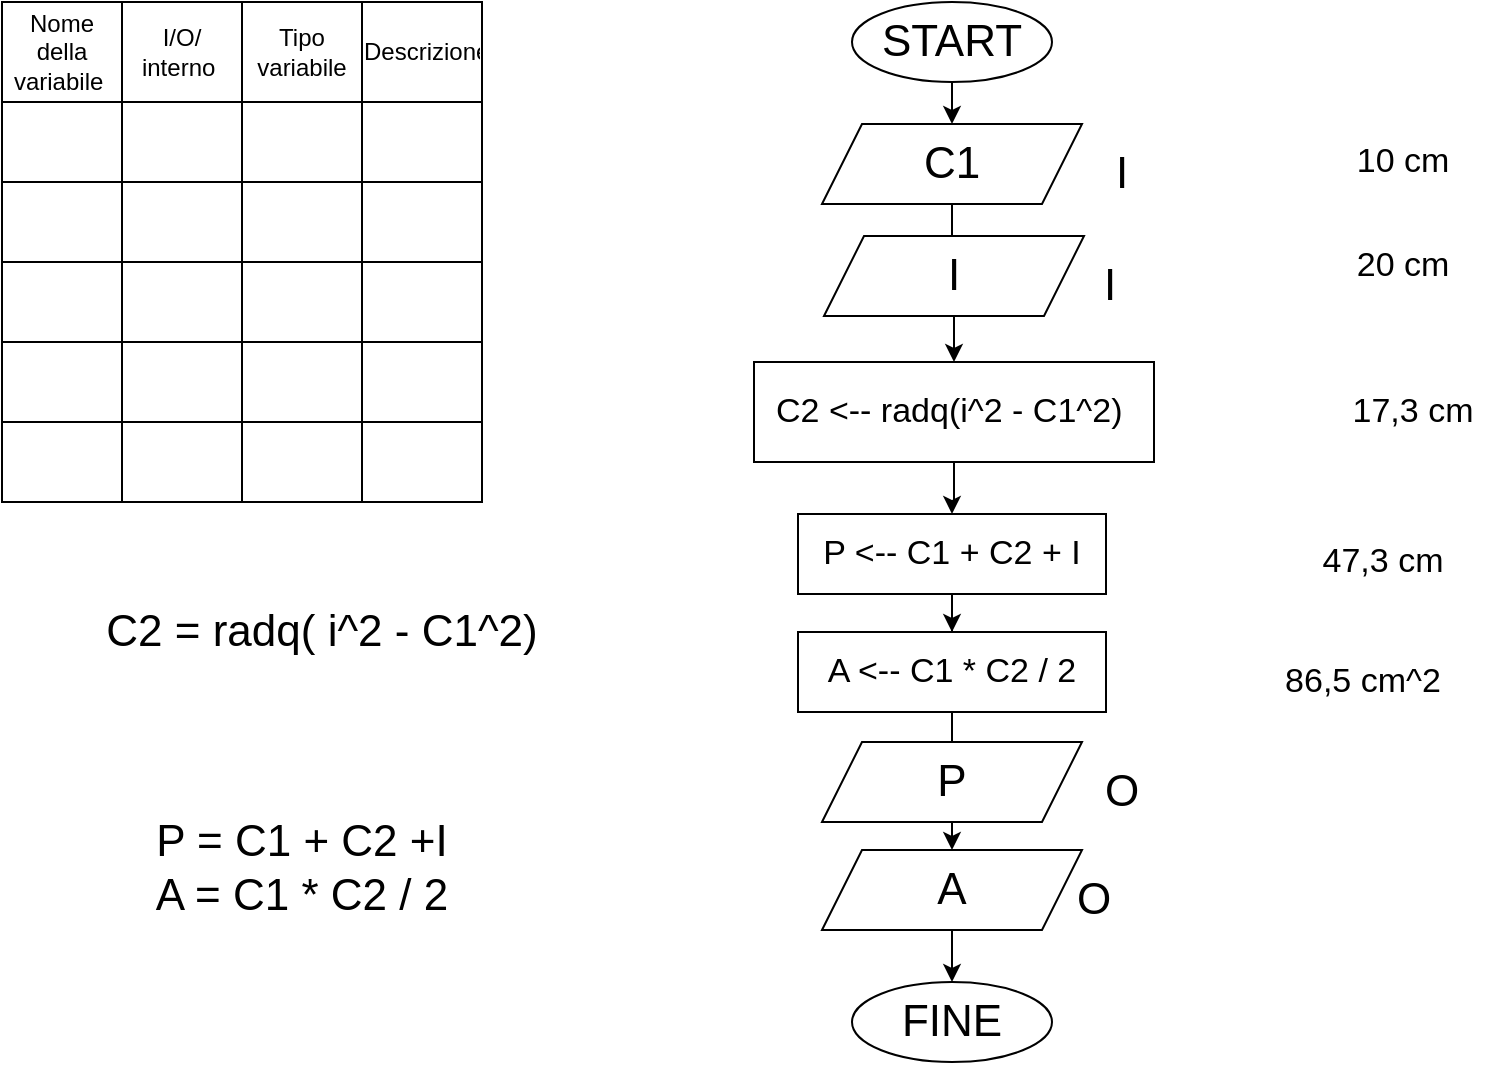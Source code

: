 <mxfile version="16.5.2" type="github">
  <diagram id="lL3-abvYvuMX-KBmZCaW" name="Page-1">
    <mxGraphModel dx="1018" dy="582" grid="1" gridSize="10" guides="1" tooltips="1" connect="1" arrows="1" fold="1" page="1" pageScale="1" pageWidth="827" pageHeight="1169" math="1" shadow="0">
      <root>
        <mxCell id="0" />
        <mxCell id="1" parent="0" />
        <mxCell id="38adRoxPx-0lCElkOzSq-1" value="" style="shape=table;startSize=0;container=1;collapsible=0;childLayout=tableLayout;" parent="1" vertex="1">
          <mxGeometry x="70" y="10" width="240" height="250" as="geometry" />
        </mxCell>
        <mxCell id="38adRoxPx-0lCElkOzSq-2" value="" style="shape=tableRow;horizontal=0;startSize=0;swimlaneHead=0;swimlaneBody=0;top=0;left=0;bottom=0;right=0;collapsible=0;dropTarget=0;fillColor=none;points=[[0,0.5],[1,0.5]];portConstraint=eastwest;" parent="38adRoxPx-0lCElkOzSq-1" vertex="1">
          <mxGeometry width="240" height="50" as="geometry" />
        </mxCell>
        <mxCell id="38adRoxPx-0lCElkOzSq-3" value="Nome della variabile&lt;span style=&quot;white-space: pre&quot;&gt; &lt;/span&gt;" style="shape=partialRectangle;html=1;whiteSpace=wrap;connectable=0;overflow=hidden;fillColor=none;top=0;left=0;bottom=0;right=0;pointerEvents=1;" parent="38adRoxPx-0lCElkOzSq-2" vertex="1">
          <mxGeometry width="60" height="50" as="geometry">
            <mxRectangle width="60" height="50" as="alternateBounds" />
          </mxGeometry>
        </mxCell>
        <mxCell id="38adRoxPx-0lCElkOzSq-4" value="I/O/&lt;br&gt;interno&lt;span style=&quot;white-space: pre&quot;&gt; &lt;/span&gt;" style="shape=partialRectangle;html=1;whiteSpace=wrap;connectable=0;overflow=hidden;fillColor=none;top=0;left=0;bottom=0;right=0;pointerEvents=1;" parent="38adRoxPx-0lCElkOzSq-2" vertex="1">
          <mxGeometry x="60" width="60" height="50" as="geometry">
            <mxRectangle width="60" height="50" as="alternateBounds" />
          </mxGeometry>
        </mxCell>
        <mxCell id="38adRoxPx-0lCElkOzSq-5" value="Tipo variabile" style="shape=partialRectangle;html=1;whiteSpace=wrap;connectable=0;overflow=hidden;fillColor=none;top=0;left=0;bottom=0;right=0;pointerEvents=1;" parent="38adRoxPx-0lCElkOzSq-2" vertex="1">
          <mxGeometry x="120" width="60" height="50" as="geometry">
            <mxRectangle width="60" height="50" as="alternateBounds" />
          </mxGeometry>
        </mxCell>
        <mxCell id="38adRoxPx-0lCElkOzSq-6" value="Descrizione" style="shape=partialRectangle;html=1;whiteSpace=wrap;connectable=0;overflow=hidden;fillColor=none;top=0;left=0;bottom=0;right=0;pointerEvents=1;" parent="38adRoxPx-0lCElkOzSq-2" vertex="1">
          <mxGeometry x="180" width="60" height="50" as="geometry">
            <mxRectangle width="60" height="50" as="alternateBounds" />
          </mxGeometry>
        </mxCell>
        <mxCell id="38adRoxPx-0lCElkOzSq-7" value="" style="shape=tableRow;horizontal=0;startSize=0;swimlaneHead=0;swimlaneBody=0;top=0;left=0;bottom=0;right=0;collapsible=0;dropTarget=0;fillColor=none;points=[[0,0.5],[1,0.5]];portConstraint=eastwest;" parent="38adRoxPx-0lCElkOzSq-1" vertex="1">
          <mxGeometry y="50" width="240" height="40" as="geometry" />
        </mxCell>
        <mxCell id="38adRoxPx-0lCElkOzSq-8" value="" style="shape=partialRectangle;html=1;whiteSpace=wrap;connectable=0;overflow=hidden;fillColor=none;top=0;left=0;bottom=0;right=0;pointerEvents=1;" parent="38adRoxPx-0lCElkOzSq-7" vertex="1">
          <mxGeometry width="60" height="40" as="geometry">
            <mxRectangle width="60" height="40" as="alternateBounds" />
          </mxGeometry>
        </mxCell>
        <mxCell id="38adRoxPx-0lCElkOzSq-9" value="" style="shape=partialRectangle;html=1;whiteSpace=wrap;connectable=0;overflow=hidden;fillColor=none;top=0;left=0;bottom=0;right=0;pointerEvents=1;" parent="38adRoxPx-0lCElkOzSq-7" vertex="1">
          <mxGeometry x="60" width="60" height="40" as="geometry">
            <mxRectangle width="60" height="40" as="alternateBounds" />
          </mxGeometry>
        </mxCell>
        <mxCell id="38adRoxPx-0lCElkOzSq-10" value="" style="shape=partialRectangle;html=1;whiteSpace=wrap;connectable=0;overflow=hidden;fillColor=none;top=0;left=0;bottom=0;right=0;pointerEvents=1;" parent="38adRoxPx-0lCElkOzSq-7" vertex="1">
          <mxGeometry x="120" width="60" height="40" as="geometry">
            <mxRectangle width="60" height="40" as="alternateBounds" />
          </mxGeometry>
        </mxCell>
        <mxCell id="38adRoxPx-0lCElkOzSq-11" value="" style="shape=partialRectangle;html=1;whiteSpace=wrap;connectable=0;overflow=hidden;fillColor=none;top=0;left=0;bottom=0;right=0;pointerEvents=1;" parent="38adRoxPx-0lCElkOzSq-7" vertex="1">
          <mxGeometry x="180" width="60" height="40" as="geometry">
            <mxRectangle width="60" height="40" as="alternateBounds" />
          </mxGeometry>
        </mxCell>
        <mxCell id="38adRoxPx-0lCElkOzSq-12" value="" style="shape=tableRow;horizontal=0;startSize=0;swimlaneHead=0;swimlaneBody=0;top=0;left=0;bottom=0;right=0;collapsible=0;dropTarget=0;fillColor=none;points=[[0,0.5],[1,0.5]];portConstraint=eastwest;" parent="38adRoxPx-0lCElkOzSq-1" vertex="1">
          <mxGeometry y="90" width="240" height="40" as="geometry" />
        </mxCell>
        <mxCell id="38adRoxPx-0lCElkOzSq-13" value="" style="shape=partialRectangle;html=1;whiteSpace=wrap;connectable=0;overflow=hidden;fillColor=none;top=0;left=0;bottom=0;right=0;pointerEvents=1;" parent="38adRoxPx-0lCElkOzSq-12" vertex="1">
          <mxGeometry width="60" height="40" as="geometry">
            <mxRectangle width="60" height="40" as="alternateBounds" />
          </mxGeometry>
        </mxCell>
        <mxCell id="38adRoxPx-0lCElkOzSq-14" value="" style="shape=partialRectangle;html=1;whiteSpace=wrap;connectable=0;overflow=hidden;fillColor=none;top=0;left=0;bottom=0;right=0;pointerEvents=1;" parent="38adRoxPx-0lCElkOzSq-12" vertex="1">
          <mxGeometry x="60" width="60" height="40" as="geometry">
            <mxRectangle width="60" height="40" as="alternateBounds" />
          </mxGeometry>
        </mxCell>
        <mxCell id="38adRoxPx-0lCElkOzSq-15" value="" style="shape=partialRectangle;html=1;whiteSpace=wrap;connectable=0;overflow=hidden;fillColor=none;top=0;left=0;bottom=0;right=0;pointerEvents=1;" parent="38adRoxPx-0lCElkOzSq-12" vertex="1">
          <mxGeometry x="120" width="60" height="40" as="geometry">
            <mxRectangle width="60" height="40" as="alternateBounds" />
          </mxGeometry>
        </mxCell>
        <mxCell id="38adRoxPx-0lCElkOzSq-16" value="" style="shape=partialRectangle;html=1;whiteSpace=wrap;connectable=0;overflow=hidden;fillColor=none;top=0;left=0;bottom=0;right=0;pointerEvents=1;" parent="38adRoxPx-0lCElkOzSq-12" vertex="1">
          <mxGeometry x="180" width="60" height="40" as="geometry">
            <mxRectangle width="60" height="40" as="alternateBounds" />
          </mxGeometry>
        </mxCell>
        <mxCell id="38adRoxPx-0lCElkOzSq-17" value="" style="shape=tableRow;horizontal=0;startSize=0;swimlaneHead=0;swimlaneBody=0;top=0;left=0;bottom=0;right=0;collapsible=0;dropTarget=0;fillColor=none;points=[[0,0.5],[1,0.5]];portConstraint=eastwest;" parent="38adRoxPx-0lCElkOzSq-1" vertex="1">
          <mxGeometry y="130" width="240" height="40" as="geometry" />
        </mxCell>
        <mxCell id="38adRoxPx-0lCElkOzSq-18" value="" style="shape=partialRectangle;html=1;whiteSpace=wrap;connectable=0;overflow=hidden;fillColor=none;top=0;left=0;bottom=0;right=0;pointerEvents=1;" parent="38adRoxPx-0lCElkOzSq-17" vertex="1">
          <mxGeometry width="60" height="40" as="geometry">
            <mxRectangle width="60" height="40" as="alternateBounds" />
          </mxGeometry>
        </mxCell>
        <mxCell id="38adRoxPx-0lCElkOzSq-19" value="" style="shape=partialRectangle;html=1;whiteSpace=wrap;connectable=0;overflow=hidden;fillColor=none;top=0;left=0;bottom=0;right=0;pointerEvents=1;" parent="38adRoxPx-0lCElkOzSq-17" vertex="1">
          <mxGeometry x="60" width="60" height="40" as="geometry">
            <mxRectangle width="60" height="40" as="alternateBounds" />
          </mxGeometry>
        </mxCell>
        <mxCell id="38adRoxPx-0lCElkOzSq-20" value="" style="shape=partialRectangle;html=1;whiteSpace=wrap;connectable=0;overflow=hidden;fillColor=none;top=0;left=0;bottom=0;right=0;pointerEvents=1;" parent="38adRoxPx-0lCElkOzSq-17" vertex="1">
          <mxGeometry x="120" width="60" height="40" as="geometry">
            <mxRectangle width="60" height="40" as="alternateBounds" />
          </mxGeometry>
        </mxCell>
        <mxCell id="38adRoxPx-0lCElkOzSq-21" value="" style="shape=partialRectangle;html=1;whiteSpace=wrap;connectable=0;overflow=hidden;fillColor=none;top=0;left=0;bottom=0;right=0;pointerEvents=1;" parent="38adRoxPx-0lCElkOzSq-17" vertex="1">
          <mxGeometry x="180" width="60" height="40" as="geometry">
            <mxRectangle width="60" height="40" as="alternateBounds" />
          </mxGeometry>
        </mxCell>
        <mxCell id="38adRoxPx-0lCElkOzSq-22" value="" style="shape=tableRow;horizontal=0;startSize=0;swimlaneHead=0;swimlaneBody=0;top=0;left=0;bottom=0;right=0;collapsible=0;dropTarget=0;fillColor=none;points=[[0,0.5],[1,0.5]];portConstraint=eastwest;" parent="38adRoxPx-0lCElkOzSq-1" vertex="1">
          <mxGeometry y="170" width="240" height="40" as="geometry" />
        </mxCell>
        <mxCell id="38adRoxPx-0lCElkOzSq-23" value="" style="shape=partialRectangle;html=1;whiteSpace=wrap;connectable=0;overflow=hidden;fillColor=none;top=0;left=0;bottom=0;right=0;pointerEvents=1;" parent="38adRoxPx-0lCElkOzSq-22" vertex="1">
          <mxGeometry width="60" height="40" as="geometry">
            <mxRectangle width="60" height="40" as="alternateBounds" />
          </mxGeometry>
        </mxCell>
        <mxCell id="38adRoxPx-0lCElkOzSq-24" value="" style="shape=partialRectangle;html=1;whiteSpace=wrap;connectable=0;overflow=hidden;fillColor=none;top=0;left=0;bottom=0;right=0;pointerEvents=1;" parent="38adRoxPx-0lCElkOzSq-22" vertex="1">
          <mxGeometry x="60" width="60" height="40" as="geometry">
            <mxRectangle width="60" height="40" as="alternateBounds" />
          </mxGeometry>
        </mxCell>
        <mxCell id="38adRoxPx-0lCElkOzSq-25" value="" style="shape=partialRectangle;html=1;whiteSpace=wrap;connectable=0;overflow=hidden;fillColor=none;top=0;left=0;bottom=0;right=0;pointerEvents=1;" parent="38adRoxPx-0lCElkOzSq-22" vertex="1">
          <mxGeometry x="120" width="60" height="40" as="geometry">
            <mxRectangle width="60" height="40" as="alternateBounds" />
          </mxGeometry>
        </mxCell>
        <mxCell id="38adRoxPx-0lCElkOzSq-26" value="" style="shape=partialRectangle;html=1;whiteSpace=wrap;connectable=0;overflow=hidden;fillColor=none;top=0;left=0;bottom=0;right=0;pointerEvents=1;" parent="38adRoxPx-0lCElkOzSq-22" vertex="1">
          <mxGeometry x="180" width="60" height="40" as="geometry">
            <mxRectangle width="60" height="40" as="alternateBounds" />
          </mxGeometry>
        </mxCell>
        <mxCell id="38adRoxPx-0lCElkOzSq-38" style="shape=tableRow;horizontal=0;startSize=0;swimlaneHead=0;swimlaneBody=0;top=0;left=0;bottom=0;right=0;collapsible=0;dropTarget=0;fillColor=none;points=[[0,0.5],[1,0.5]];portConstraint=eastwest;" parent="38adRoxPx-0lCElkOzSq-1" vertex="1">
          <mxGeometry y="210" width="240" height="40" as="geometry" />
        </mxCell>
        <mxCell id="38adRoxPx-0lCElkOzSq-39" value="" style="shape=partialRectangle;html=1;whiteSpace=wrap;connectable=0;overflow=hidden;fillColor=none;top=0;left=0;bottom=0;right=0;pointerEvents=1;" parent="38adRoxPx-0lCElkOzSq-38" vertex="1">
          <mxGeometry width="60" height="40" as="geometry">
            <mxRectangle width="60" height="40" as="alternateBounds" />
          </mxGeometry>
        </mxCell>
        <mxCell id="38adRoxPx-0lCElkOzSq-40" value="" style="shape=partialRectangle;html=1;whiteSpace=wrap;connectable=0;overflow=hidden;fillColor=none;top=0;left=0;bottom=0;right=0;pointerEvents=1;" parent="38adRoxPx-0lCElkOzSq-38" vertex="1">
          <mxGeometry x="60" width="60" height="40" as="geometry">
            <mxRectangle width="60" height="40" as="alternateBounds" />
          </mxGeometry>
        </mxCell>
        <mxCell id="38adRoxPx-0lCElkOzSq-41" value="" style="shape=partialRectangle;html=1;whiteSpace=wrap;connectable=0;overflow=hidden;fillColor=none;top=0;left=0;bottom=0;right=0;pointerEvents=1;" parent="38adRoxPx-0lCElkOzSq-38" vertex="1">
          <mxGeometry x="120" width="60" height="40" as="geometry">
            <mxRectangle width="60" height="40" as="alternateBounds" />
          </mxGeometry>
        </mxCell>
        <mxCell id="38adRoxPx-0lCElkOzSq-42" value="" style="shape=partialRectangle;html=1;whiteSpace=wrap;connectable=0;overflow=hidden;fillColor=none;top=0;left=0;bottom=0;right=0;pointerEvents=1;" parent="38adRoxPx-0lCElkOzSq-38" vertex="1">
          <mxGeometry x="180" width="60" height="40" as="geometry">
            <mxRectangle width="60" height="40" as="alternateBounds" />
          </mxGeometry>
        </mxCell>
        <mxCell id="38adRoxPx-0lCElkOzSq-35" value="C2 = radq( i^2 - C1^2)" style="text;html=1;strokeColor=none;fillColor=none;align=center;verticalAlign=middle;whiteSpace=wrap;rounded=0;fontSize=22;" parent="1" vertex="1">
          <mxGeometry x="80" y="285" width="300" height="80" as="geometry" />
        </mxCell>
        <mxCell id="38adRoxPx-0lCElkOzSq-43" value="&lt;br&gt;P = C1 + C2 +I&lt;br&gt;A = C1 * C2 / 2&lt;br&gt;" style="text;html=1;strokeColor=none;fillColor=none;align=center;verticalAlign=middle;whiteSpace=wrap;rounded=0;fontSize=22;" parent="1" vertex="1">
          <mxGeometry x="70" y="390" width="300" height="80" as="geometry" />
        </mxCell>
        <mxCell id="38adRoxPx-0lCElkOzSq-47" value="" style="edgeStyle=orthogonalEdgeStyle;rounded=0;orthogonalLoop=1;jettySize=auto;html=1;fontSize=22;" parent="1" source="38adRoxPx-0lCElkOzSq-44" target="38adRoxPx-0lCElkOzSq-45" edge="1">
          <mxGeometry relative="1" as="geometry" />
        </mxCell>
        <mxCell id="38adRoxPx-0lCElkOzSq-44" value="START" style="ellipse;whiteSpace=wrap;html=1;fontSize=22;" parent="1" vertex="1">
          <mxGeometry x="495" y="10" width="100" height="40" as="geometry" />
        </mxCell>
        <mxCell id="38adRoxPx-0lCElkOzSq-51" value="" style="edgeStyle=orthogonalEdgeStyle;rounded=0;orthogonalLoop=1;jettySize=auto;html=1;fontSize=22;" parent="1" source="38adRoxPx-0lCElkOzSq-45" target="38adRoxPx-0lCElkOzSq-48" edge="1">
          <mxGeometry relative="1" as="geometry" />
        </mxCell>
        <mxCell id="38adRoxPx-0lCElkOzSq-45" value="C1" style="shape=parallelogram;perimeter=parallelogramPerimeter;whiteSpace=wrap;html=1;fixedSize=1;fontSize=22;" parent="1" vertex="1">
          <mxGeometry x="480" y="71" width="130" height="40" as="geometry" />
        </mxCell>
        <mxCell id="38adRoxPx-0lCElkOzSq-46" value="I" style="text;html=1;strokeColor=none;fillColor=none;align=center;verticalAlign=middle;whiteSpace=wrap;rounded=0;fontSize=22;" parent="1" vertex="1">
          <mxGeometry x="600" y="81" width="60" height="30" as="geometry" />
        </mxCell>
        <mxCell id="38adRoxPx-0lCElkOzSq-53" value="" style="edgeStyle=orthogonalEdgeStyle;rounded=0;orthogonalLoop=1;jettySize=auto;html=1;fontSize=17;" parent="1" source="38adRoxPx-0lCElkOzSq-48" target="38adRoxPx-0lCElkOzSq-52" edge="1">
          <mxGeometry relative="1" as="geometry" />
        </mxCell>
        <mxCell id="38adRoxPx-0lCElkOzSq-48" value="I" style="shape=parallelogram;perimeter=parallelogramPerimeter;whiteSpace=wrap;html=1;fixedSize=1;fontSize=22;" parent="1" vertex="1">
          <mxGeometry x="481" y="127" width="130" height="40" as="geometry" />
        </mxCell>
        <mxCell id="38adRoxPx-0lCElkOzSq-49" value="I" style="text;html=1;strokeColor=none;fillColor=none;align=center;verticalAlign=middle;whiteSpace=wrap;rounded=0;fontSize=22;" parent="1" vertex="1">
          <mxGeometry x="594" y="137" width="60" height="30" as="geometry" />
        </mxCell>
        <mxCell id="38adRoxPx-0lCElkOzSq-55" value="" style="edgeStyle=orthogonalEdgeStyle;rounded=0;orthogonalLoop=1;jettySize=auto;html=1;fontSize=17;" parent="1" source="38adRoxPx-0lCElkOzSq-52" target="38adRoxPx-0lCElkOzSq-54" edge="1">
          <mxGeometry relative="1" as="geometry" />
        </mxCell>
        <mxCell id="38adRoxPx-0lCElkOzSq-52" value="C2 &amp;lt;-- radq(i^2 - C1^2)&amp;nbsp;" style="rounded=0;whiteSpace=wrap;html=1;fontSize=17;" parent="1" vertex="1">
          <mxGeometry x="446" y="190" width="200" height="50" as="geometry" />
        </mxCell>
        <mxCell id="38adRoxPx-0lCElkOzSq-57" value="" style="edgeStyle=orthogonalEdgeStyle;rounded=0;orthogonalLoop=1;jettySize=auto;html=1;fontSize=17;" parent="1" source="38adRoxPx-0lCElkOzSq-54" target="38adRoxPx-0lCElkOzSq-56" edge="1">
          <mxGeometry relative="1" as="geometry" />
        </mxCell>
        <mxCell id="38adRoxPx-0lCElkOzSq-54" value="P &amp;lt;-- C1 + C2 + I" style="rounded=0;whiteSpace=wrap;html=1;fontSize=17;" parent="1" vertex="1">
          <mxGeometry x="468" y="266" width="154" height="40" as="geometry" />
        </mxCell>
        <mxCell id="38adRoxPx-0lCElkOzSq-64" value="" style="edgeStyle=orthogonalEdgeStyle;rounded=0;orthogonalLoop=1;jettySize=auto;html=1;fontSize=17;" parent="1" source="38adRoxPx-0lCElkOzSq-56" target="38adRoxPx-0lCElkOzSq-62" edge="1">
          <mxGeometry relative="1" as="geometry" />
        </mxCell>
        <mxCell id="38adRoxPx-0lCElkOzSq-56" value="A &amp;lt;-- C1 * C2 / 2" style="rounded=0;whiteSpace=wrap;html=1;fontSize=17;" parent="1" vertex="1">
          <mxGeometry x="468" y="325" width="154" height="40" as="geometry" />
        </mxCell>
        <mxCell id="38adRoxPx-0lCElkOzSq-58" value="P" style="shape=parallelogram;perimeter=parallelogramPerimeter;whiteSpace=wrap;html=1;fixedSize=1;fontSize=22;" parent="1" vertex="1">
          <mxGeometry x="480" y="380" width="130" height="40" as="geometry" />
        </mxCell>
        <mxCell id="38adRoxPx-0lCElkOzSq-59" value="O" style="text;html=1;strokeColor=none;fillColor=none;align=center;verticalAlign=middle;whiteSpace=wrap;rounded=0;fontSize=22;" parent="1" vertex="1">
          <mxGeometry x="600" y="390" width="60" height="30" as="geometry" />
        </mxCell>
        <mxCell id="38adRoxPx-0lCElkOzSq-66" value="" style="edgeStyle=orthogonalEdgeStyle;rounded=0;orthogonalLoop=1;jettySize=auto;html=1;fontSize=17;" parent="1" source="38adRoxPx-0lCElkOzSq-62" target="38adRoxPx-0lCElkOzSq-65" edge="1">
          <mxGeometry relative="1" as="geometry" />
        </mxCell>
        <mxCell id="38adRoxPx-0lCElkOzSq-62" value="A" style="shape=parallelogram;perimeter=parallelogramPerimeter;whiteSpace=wrap;html=1;fixedSize=1;fontSize=22;" parent="1" vertex="1">
          <mxGeometry x="480" y="434" width="130" height="40" as="geometry" />
        </mxCell>
        <mxCell id="38adRoxPx-0lCElkOzSq-63" value="O" style="text;html=1;strokeColor=none;fillColor=none;align=center;verticalAlign=middle;whiteSpace=wrap;rounded=0;fontSize=22;" parent="1" vertex="1">
          <mxGeometry x="586" y="444" width="60" height="30" as="geometry" />
        </mxCell>
        <mxCell id="38adRoxPx-0lCElkOzSq-65" value="FINE" style="ellipse;whiteSpace=wrap;html=1;fontSize=22;" parent="1" vertex="1">
          <mxGeometry x="495" y="500" width="100" height="40" as="geometry" />
        </mxCell>
        <mxCell id="38adRoxPx-0lCElkOzSq-67" value="10 cm" style="text;html=1;align=center;verticalAlign=middle;resizable=0;points=[];autosize=1;strokeColor=none;fillColor=none;fontSize=17;" parent="1" vertex="1">
          <mxGeometry x="740" y="75" width="60" height="30" as="geometry" />
        </mxCell>
        <mxCell id="38adRoxPx-0lCElkOzSq-68" value="20 cm" style="text;html=1;align=center;verticalAlign=middle;resizable=0;points=[];autosize=1;strokeColor=none;fillColor=none;fontSize=17;" parent="1" vertex="1">
          <mxGeometry x="740" y="127" width="60" height="30" as="geometry" />
        </mxCell>
        <mxCell id="38adRoxPx-0lCElkOzSq-69" value="17,3 cm" style="text;html=1;align=center;verticalAlign=middle;resizable=0;points=[];autosize=1;strokeColor=none;fillColor=none;fontSize=17;" parent="1" vertex="1">
          <mxGeometry x="735" y="200" width="80" height="30" as="geometry" />
        </mxCell>
        <mxCell id="38adRoxPx-0lCElkOzSq-70" value="47,3 cm" style="text;html=1;align=center;verticalAlign=middle;resizable=0;points=[];autosize=1;strokeColor=none;fillColor=none;fontSize=17;" parent="1" vertex="1">
          <mxGeometry x="720" y="275" width="80" height="30" as="geometry" />
        </mxCell>
        <mxCell id="38adRoxPx-0lCElkOzSq-71" value="86,5 cm^2" style="text;html=1;align=center;verticalAlign=middle;resizable=0;points=[];autosize=1;strokeColor=none;fillColor=none;fontSize=17;" parent="1" vertex="1">
          <mxGeometry x="705" y="335" width="90" height="30" as="geometry" />
        </mxCell>
      </root>
    </mxGraphModel>
  </diagram>
</mxfile>
